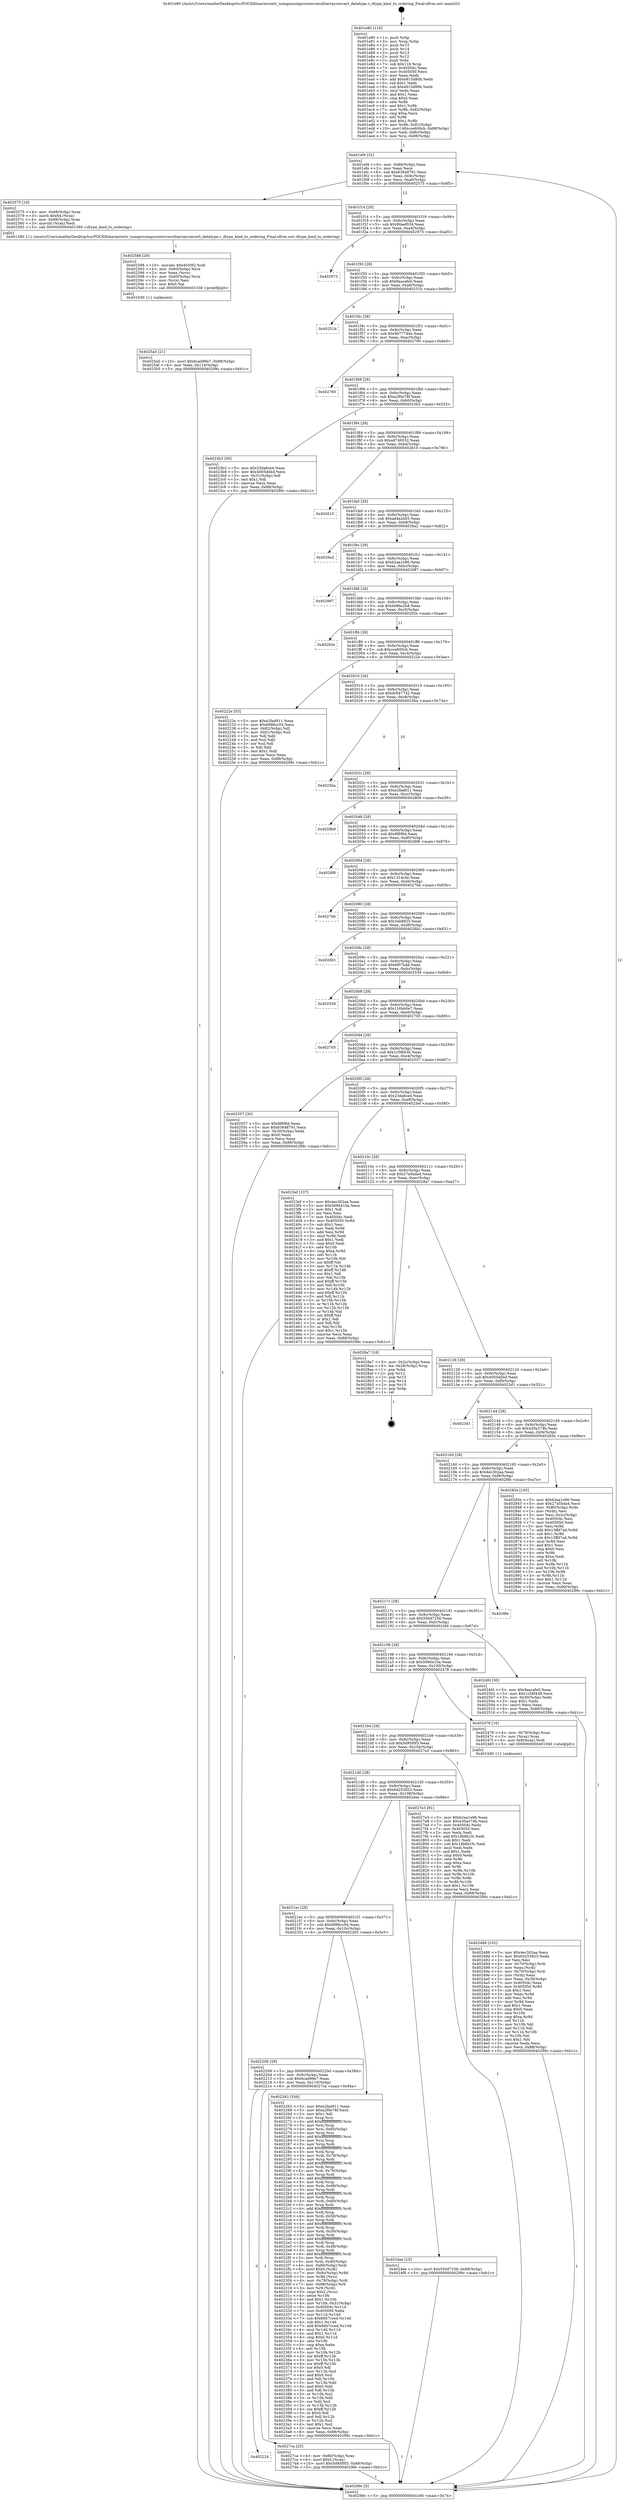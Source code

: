 digraph "0x401e80" {
  label = "0x401e80 (/mnt/c/Users/mathe/Desktop/tcc/POCII/binaries/extr_numpynumpycoresrcmultiarrayconvert_datatype.c_dtype_kind_to_ordering_Final-ollvm.out::main(0))"
  labelloc = "t"
  node[shape=record]

  Entry [label="",width=0.3,height=0.3,shape=circle,fillcolor=black,style=filled]
  "0x401ef4" [label="{
     0x401ef4 [32]\l
     | [instrs]\l
     &nbsp;&nbsp;0x401ef4 \<+6\>: mov -0x88(%rbp),%eax\l
     &nbsp;&nbsp;0x401efa \<+2\>: mov %eax,%ecx\l
     &nbsp;&nbsp;0x401efc \<+6\>: sub $0x83648791,%ecx\l
     &nbsp;&nbsp;0x401f02 \<+6\>: mov %eax,-0x9c(%rbp)\l
     &nbsp;&nbsp;0x401f08 \<+6\>: mov %ecx,-0xa0(%rbp)\l
     &nbsp;&nbsp;0x401f0e \<+6\>: je 0000000000402575 \<main+0x6f5\>\l
  }"]
  "0x402575" [label="{
     0x402575 [19]\l
     | [instrs]\l
     &nbsp;&nbsp;0x402575 \<+4\>: mov -0x68(%rbp),%rax\l
     &nbsp;&nbsp;0x402579 \<+3\>: movb $0x64,(%rax)\l
     &nbsp;&nbsp;0x40257c \<+4\>: mov -0x68(%rbp),%rax\l
     &nbsp;&nbsp;0x402580 \<+3\>: movsbl (%rax),%edi\l
     &nbsp;&nbsp;0x402583 \<+5\>: call 0000000000401580 \<dtype_kind_to_ordering\>\l
     | [calls]\l
     &nbsp;&nbsp;0x401580 \{1\} (/mnt/c/Users/mathe/Desktop/tcc/POCII/binaries/extr_numpynumpycoresrcmultiarrayconvert_datatype.c_dtype_kind_to_ordering_Final-ollvm.out::dtype_kind_to_ordering)\l
  }"]
  "0x401f14" [label="{
     0x401f14 [28]\l
     | [instrs]\l
     &nbsp;&nbsp;0x401f14 \<+5\>: jmp 0000000000401f19 \<main+0x99\>\l
     &nbsp;&nbsp;0x401f19 \<+6\>: mov -0x9c(%rbp),%eax\l
     &nbsp;&nbsp;0x401f1f \<+5\>: sub $0x90aef034,%eax\l
     &nbsp;&nbsp;0x401f24 \<+6\>: mov %eax,-0xa4(%rbp)\l
     &nbsp;&nbsp;0x401f2a \<+6\>: je 0000000000402973 \<main+0xaf3\>\l
  }"]
  Exit [label="",width=0.3,height=0.3,shape=circle,fillcolor=black,style=filled,peripheries=2]
  "0x402973" [label="{
     0x402973\l
  }", style=dashed]
  "0x401f30" [label="{
     0x401f30 [28]\l
     | [instrs]\l
     &nbsp;&nbsp;0x401f30 \<+5\>: jmp 0000000000401f35 \<main+0xb5\>\l
     &nbsp;&nbsp;0x401f35 \<+6\>: mov -0x9c(%rbp),%eax\l
     &nbsp;&nbsp;0x401f3b \<+5\>: sub $0x9aacafe0,%eax\l
     &nbsp;&nbsp;0x401f40 \<+6\>: mov %eax,-0xa8(%rbp)\l
     &nbsp;&nbsp;0x401f46 \<+6\>: je 000000000040251b \<main+0x69b\>\l
  }"]
  "0x402224" [label="{
     0x402224\l
  }", style=dashed]
  "0x40251b" [label="{
     0x40251b\l
  }", style=dashed]
  "0x401f4c" [label="{
     0x401f4c [28]\l
     | [instrs]\l
     &nbsp;&nbsp;0x401f4c \<+5\>: jmp 0000000000401f51 \<main+0xd1\>\l
     &nbsp;&nbsp;0x401f51 \<+6\>: mov -0x9c(%rbp),%eax\l
     &nbsp;&nbsp;0x401f57 \<+5\>: sub $0x9b77744e,%eax\l
     &nbsp;&nbsp;0x401f5c \<+6\>: mov %eax,-0xac(%rbp)\l
     &nbsp;&nbsp;0x401f62 \<+6\>: je 0000000000402760 \<main+0x8e0\>\l
  }"]
  "0x4027ca" [label="{
     0x4027ca [25]\l
     | [instrs]\l
     &nbsp;&nbsp;0x4027ca \<+4\>: mov -0x80(%rbp),%rax\l
     &nbsp;&nbsp;0x4027ce \<+6\>: movl $0x0,(%rax)\l
     &nbsp;&nbsp;0x4027d4 \<+10\>: movl $0x5d95f0f3,-0x88(%rbp)\l
     &nbsp;&nbsp;0x4027de \<+5\>: jmp 000000000040299c \<main+0xb1c\>\l
  }"]
  "0x402760" [label="{
     0x402760\l
  }", style=dashed]
  "0x401f68" [label="{
     0x401f68 [28]\l
     | [instrs]\l
     &nbsp;&nbsp;0x401f68 \<+5\>: jmp 0000000000401f6d \<main+0xed\>\l
     &nbsp;&nbsp;0x401f6d \<+6\>: mov -0x9c(%rbp),%eax\l
     &nbsp;&nbsp;0x401f73 \<+5\>: sub $0xa2f0e78f,%eax\l
     &nbsp;&nbsp;0x401f78 \<+6\>: mov %eax,-0xb0(%rbp)\l
     &nbsp;&nbsp;0x401f7e \<+6\>: je 00000000004023b3 \<main+0x533\>\l
  }"]
  "0x4025a5" [label="{
     0x4025a5 [21]\l
     | [instrs]\l
     &nbsp;&nbsp;0x4025a5 \<+10\>: movl $0x6cad99e7,-0x88(%rbp)\l
     &nbsp;&nbsp;0x4025af \<+6\>: mov %eax,-0x114(%rbp)\l
     &nbsp;&nbsp;0x4025b5 \<+5\>: jmp 000000000040299c \<main+0xb1c\>\l
  }"]
  "0x4023b3" [label="{
     0x4023b3 [30]\l
     | [instrs]\l
     &nbsp;&nbsp;0x4023b3 \<+5\>: mov $0x23da6ce4,%eax\l
     &nbsp;&nbsp;0x4023b8 \<+5\>: mov $0x4005dd4d,%ecx\l
     &nbsp;&nbsp;0x4023bd \<+3\>: mov -0x31(%rbp),%dl\l
     &nbsp;&nbsp;0x4023c0 \<+3\>: test $0x1,%dl\l
     &nbsp;&nbsp;0x4023c3 \<+3\>: cmovne %ecx,%eax\l
     &nbsp;&nbsp;0x4023c6 \<+6\>: mov %eax,-0x88(%rbp)\l
     &nbsp;&nbsp;0x4023cc \<+5\>: jmp 000000000040299c \<main+0xb1c\>\l
  }"]
  "0x401f84" [label="{
     0x401f84 [28]\l
     | [instrs]\l
     &nbsp;&nbsp;0x401f84 \<+5\>: jmp 0000000000401f89 \<main+0x109\>\l
     &nbsp;&nbsp;0x401f89 \<+6\>: mov -0x9c(%rbp),%eax\l
     &nbsp;&nbsp;0x401f8f \<+5\>: sub $0xa8749532,%eax\l
     &nbsp;&nbsp;0x401f94 \<+6\>: mov %eax,-0xb4(%rbp)\l
     &nbsp;&nbsp;0x401f9a \<+6\>: je 0000000000402610 \<main+0x790\>\l
  }"]
  "0x402588" [label="{
     0x402588 [29]\l
     | [instrs]\l
     &nbsp;&nbsp;0x402588 \<+10\>: movabs $0x4030f2,%rdi\l
     &nbsp;&nbsp;0x402592 \<+4\>: mov -0x60(%rbp),%rcx\l
     &nbsp;&nbsp;0x402596 \<+2\>: mov %eax,(%rcx)\l
     &nbsp;&nbsp;0x402598 \<+4\>: mov -0x60(%rbp),%rcx\l
     &nbsp;&nbsp;0x40259c \<+2\>: mov (%rcx),%esi\l
     &nbsp;&nbsp;0x40259e \<+2\>: mov $0x0,%al\l
     &nbsp;&nbsp;0x4025a0 \<+5\>: call 0000000000401030 \<printf@plt\>\l
     | [calls]\l
     &nbsp;&nbsp;0x401030 \{1\} (unknown)\l
  }"]
  "0x402610" [label="{
     0x402610\l
  }", style=dashed]
  "0x401fa0" [label="{
     0x401fa0 [28]\l
     | [instrs]\l
     &nbsp;&nbsp;0x401fa0 \<+5\>: jmp 0000000000401fa5 \<main+0x125\>\l
     &nbsp;&nbsp;0x401fa5 \<+6\>: mov -0x9c(%rbp),%eax\l
     &nbsp;&nbsp;0x401fab \<+5\>: sub $0xad4a2e93,%eax\l
     &nbsp;&nbsp;0x401fb0 \<+6\>: mov %eax,-0xb8(%rbp)\l
     &nbsp;&nbsp;0x401fb6 \<+6\>: je 00000000004026a2 \<main+0x822\>\l
  }"]
  "0x402488" [label="{
     0x402488 [102]\l
     | [instrs]\l
     &nbsp;&nbsp;0x402488 \<+5\>: mov $0x4ec302aa,%ecx\l
     &nbsp;&nbsp;0x40248d \<+5\>: mov $0x64253823,%edx\l
     &nbsp;&nbsp;0x402492 \<+2\>: xor %esi,%esi\l
     &nbsp;&nbsp;0x402494 \<+4\>: mov -0x70(%rbp),%rdi\l
     &nbsp;&nbsp;0x402498 \<+2\>: mov %eax,(%rdi)\l
     &nbsp;&nbsp;0x40249a \<+4\>: mov -0x70(%rbp),%rdi\l
     &nbsp;&nbsp;0x40249e \<+2\>: mov (%rdi),%eax\l
     &nbsp;&nbsp;0x4024a0 \<+3\>: mov %eax,-0x30(%rbp)\l
     &nbsp;&nbsp;0x4024a3 \<+7\>: mov 0x40504c,%eax\l
     &nbsp;&nbsp;0x4024aa \<+8\>: mov 0x405050,%r8d\l
     &nbsp;&nbsp;0x4024b2 \<+3\>: sub $0x1,%esi\l
     &nbsp;&nbsp;0x4024b5 \<+3\>: mov %eax,%r9d\l
     &nbsp;&nbsp;0x4024b8 \<+3\>: add %esi,%r9d\l
     &nbsp;&nbsp;0x4024bb \<+4\>: imul %r9d,%eax\l
     &nbsp;&nbsp;0x4024bf \<+3\>: and $0x1,%eax\l
     &nbsp;&nbsp;0x4024c2 \<+3\>: cmp $0x0,%eax\l
     &nbsp;&nbsp;0x4024c5 \<+4\>: sete %r10b\l
     &nbsp;&nbsp;0x4024c9 \<+4\>: cmp $0xa,%r8d\l
     &nbsp;&nbsp;0x4024cd \<+4\>: setl %r11b\l
     &nbsp;&nbsp;0x4024d1 \<+3\>: mov %r10b,%bl\l
     &nbsp;&nbsp;0x4024d4 \<+3\>: and %r11b,%bl\l
     &nbsp;&nbsp;0x4024d7 \<+3\>: xor %r11b,%r10b\l
     &nbsp;&nbsp;0x4024da \<+3\>: or %r10b,%bl\l
     &nbsp;&nbsp;0x4024dd \<+3\>: test $0x1,%bl\l
     &nbsp;&nbsp;0x4024e0 \<+3\>: cmovne %edx,%ecx\l
     &nbsp;&nbsp;0x4024e3 \<+6\>: mov %ecx,-0x88(%rbp)\l
     &nbsp;&nbsp;0x4024e9 \<+5\>: jmp 000000000040299c \<main+0xb1c\>\l
  }"]
  "0x4026a2" [label="{
     0x4026a2\l
  }", style=dashed]
  "0x401fbc" [label="{
     0x401fbc [28]\l
     | [instrs]\l
     &nbsp;&nbsp;0x401fbc \<+5\>: jmp 0000000000401fc1 \<main+0x141\>\l
     &nbsp;&nbsp;0x401fc1 \<+6\>: mov -0x9c(%rbp),%eax\l
     &nbsp;&nbsp;0x401fc7 \<+5\>: sub $0xb2aa1e96,%eax\l
     &nbsp;&nbsp;0x401fcc \<+6\>: mov %eax,-0xbc(%rbp)\l
     &nbsp;&nbsp;0x401fd2 \<+6\>: je 0000000000402987 \<main+0xb07\>\l
  }"]
  "0x402208" [label="{
     0x402208 [28]\l
     | [instrs]\l
     &nbsp;&nbsp;0x402208 \<+5\>: jmp 000000000040220d \<main+0x38d\>\l
     &nbsp;&nbsp;0x40220d \<+6\>: mov -0x9c(%rbp),%eax\l
     &nbsp;&nbsp;0x402213 \<+5\>: sub $0x6cad99e7,%eax\l
     &nbsp;&nbsp;0x402218 \<+6\>: mov %eax,-0x110(%rbp)\l
     &nbsp;&nbsp;0x40221e \<+6\>: je 00000000004027ca \<main+0x94a\>\l
  }"]
  "0x402987" [label="{
     0x402987\l
  }", style=dashed]
  "0x401fd8" [label="{
     0x401fd8 [28]\l
     | [instrs]\l
     &nbsp;&nbsp;0x401fd8 \<+5\>: jmp 0000000000401fdd \<main+0x15d\>\l
     &nbsp;&nbsp;0x401fdd \<+6\>: mov -0x9c(%rbp),%eax\l
     &nbsp;&nbsp;0x401fe3 \<+5\>: sub $0xbb8ba2b8,%eax\l
     &nbsp;&nbsp;0x401fe8 \<+6\>: mov %eax,-0xc0(%rbp)\l
     &nbsp;&nbsp;0x401fee \<+6\>: je 000000000040292e \<main+0xaae\>\l
  }"]
  "0x402263" [label="{
     0x402263 [336]\l
     | [instrs]\l
     &nbsp;&nbsp;0x402263 \<+5\>: mov $0xe2fad911,%eax\l
     &nbsp;&nbsp;0x402268 \<+5\>: mov $0xa2f0e78f,%ecx\l
     &nbsp;&nbsp;0x40226d \<+2\>: mov $0x1,%dl\l
     &nbsp;&nbsp;0x40226f \<+3\>: mov %rsp,%rsi\l
     &nbsp;&nbsp;0x402272 \<+4\>: add $0xfffffffffffffff0,%rsi\l
     &nbsp;&nbsp;0x402276 \<+3\>: mov %rsi,%rsp\l
     &nbsp;&nbsp;0x402279 \<+4\>: mov %rsi,-0x80(%rbp)\l
     &nbsp;&nbsp;0x40227d \<+3\>: mov %rsp,%rsi\l
     &nbsp;&nbsp;0x402280 \<+4\>: add $0xfffffffffffffff0,%rsi\l
     &nbsp;&nbsp;0x402284 \<+3\>: mov %rsi,%rsp\l
     &nbsp;&nbsp;0x402287 \<+3\>: mov %rsp,%rdi\l
     &nbsp;&nbsp;0x40228a \<+4\>: add $0xfffffffffffffff0,%rdi\l
     &nbsp;&nbsp;0x40228e \<+3\>: mov %rdi,%rsp\l
     &nbsp;&nbsp;0x402291 \<+4\>: mov %rdi,-0x78(%rbp)\l
     &nbsp;&nbsp;0x402295 \<+3\>: mov %rsp,%rdi\l
     &nbsp;&nbsp;0x402298 \<+4\>: add $0xfffffffffffffff0,%rdi\l
     &nbsp;&nbsp;0x40229c \<+3\>: mov %rdi,%rsp\l
     &nbsp;&nbsp;0x40229f \<+4\>: mov %rdi,-0x70(%rbp)\l
     &nbsp;&nbsp;0x4022a3 \<+3\>: mov %rsp,%rdi\l
     &nbsp;&nbsp;0x4022a6 \<+4\>: add $0xfffffffffffffff0,%rdi\l
     &nbsp;&nbsp;0x4022aa \<+3\>: mov %rdi,%rsp\l
     &nbsp;&nbsp;0x4022ad \<+4\>: mov %rdi,-0x68(%rbp)\l
     &nbsp;&nbsp;0x4022b1 \<+3\>: mov %rsp,%rdi\l
     &nbsp;&nbsp;0x4022b4 \<+4\>: add $0xfffffffffffffff0,%rdi\l
     &nbsp;&nbsp;0x4022b8 \<+3\>: mov %rdi,%rsp\l
     &nbsp;&nbsp;0x4022bb \<+4\>: mov %rdi,-0x60(%rbp)\l
     &nbsp;&nbsp;0x4022bf \<+3\>: mov %rsp,%rdi\l
     &nbsp;&nbsp;0x4022c2 \<+4\>: add $0xfffffffffffffff0,%rdi\l
     &nbsp;&nbsp;0x4022c6 \<+3\>: mov %rdi,%rsp\l
     &nbsp;&nbsp;0x4022c9 \<+4\>: mov %rdi,-0x58(%rbp)\l
     &nbsp;&nbsp;0x4022cd \<+3\>: mov %rsp,%rdi\l
     &nbsp;&nbsp;0x4022d0 \<+4\>: add $0xfffffffffffffff0,%rdi\l
     &nbsp;&nbsp;0x4022d4 \<+3\>: mov %rdi,%rsp\l
     &nbsp;&nbsp;0x4022d7 \<+4\>: mov %rdi,-0x50(%rbp)\l
     &nbsp;&nbsp;0x4022db \<+3\>: mov %rsp,%rdi\l
     &nbsp;&nbsp;0x4022de \<+4\>: add $0xfffffffffffffff0,%rdi\l
     &nbsp;&nbsp;0x4022e2 \<+3\>: mov %rdi,%rsp\l
     &nbsp;&nbsp;0x4022e5 \<+4\>: mov %rdi,-0x48(%rbp)\l
     &nbsp;&nbsp;0x4022e9 \<+3\>: mov %rsp,%rdi\l
     &nbsp;&nbsp;0x4022ec \<+4\>: add $0xfffffffffffffff0,%rdi\l
     &nbsp;&nbsp;0x4022f0 \<+3\>: mov %rdi,%rsp\l
     &nbsp;&nbsp;0x4022f3 \<+4\>: mov %rdi,-0x40(%rbp)\l
     &nbsp;&nbsp;0x4022f7 \<+4\>: mov -0x80(%rbp),%rdi\l
     &nbsp;&nbsp;0x4022fb \<+6\>: movl $0x0,(%rdi)\l
     &nbsp;&nbsp;0x402301 \<+7\>: mov -0x8c(%rbp),%r8d\l
     &nbsp;&nbsp;0x402308 \<+3\>: mov %r8d,(%rsi)\l
     &nbsp;&nbsp;0x40230b \<+4\>: mov -0x78(%rbp),%rdi\l
     &nbsp;&nbsp;0x40230f \<+7\>: mov -0x98(%rbp),%r9\l
     &nbsp;&nbsp;0x402316 \<+3\>: mov %r9,(%rdi)\l
     &nbsp;&nbsp;0x402319 \<+3\>: cmpl $0x2,(%rsi)\l
     &nbsp;&nbsp;0x40231c \<+4\>: setne %r10b\l
     &nbsp;&nbsp;0x402320 \<+4\>: and $0x1,%r10b\l
     &nbsp;&nbsp;0x402324 \<+4\>: mov %r10b,-0x31(%rbp)\l
     &nbsp;&nbsp;0x402328 \<+8\>: mov 0x40504c,%r11d\l
     &nbsp;&nbsp;0x402330 \<+7\>: mov 0x405050,%ebx\l
     &nbsp;&nbsp;0x402337 \<+3\>: mov %r11d,%r14d\l
     &nbsp;&nbsp;0x40233a \<+7\>: sub $0x66b7cced,%r14d\l
     &nbsp;&nbsp;0x402341 \<+4\>: sub $0x1,%r14d\l
     &nbsp;&nbsp;0x402345 \<+7\>: add $0x66b7cced,%r14d\l
     &nbsp;&nbsp;0x40234c \<+4\>: imul %r14d,%r11d\l
     &nbsp;&nbsp;0x402350 \<+4\>: and $0x1,%r11d\l
     &nbsp;&nbsp;0x402354 \<+4\>: cmp $0x0,%r11d\l
     &nbsp;&nbsp;0x402358 \<+4\>: sete %r10b\l
     &nbsp;&nbsp;0x40235c \<+3\>: cmp $0xa,%ebx\l
     &nbsp;&nbsp;0x40235f \<+4\>: setl %r15b\l
     &nbsp;&nbsp;0x402363 \<+3\>: mov %r10b,%r12b\l
     &nbsp;&nbsp;0x402366 \<+4\>: xor $0xff,%r12b\l
     &nbsp;&nbsp;0x40236a \<+3\>: mov %r15b,%r13b\l
     &nbsp;&nbsp;0x40236d \<+4\>: xor $0xff,%r13b\l
     &nbsp;&nbsp;0x402371 \<+3\>: xor $0x0,%dl\l
     &nbsp;&nbsp;0x402374 \<+3\>: mov %r12b,%sil\l
     &nbsp;&nbsp;0x402377 \<+4\>: and $0x0,%sil\l
     &nbsp;&nbsp;0x40237b \<+3\>: and %dl,%r10b\l
     &nbsp;&nbsp;0x40237e \<+3\>: mov %r13b,%dil\l
     &nbsp;&nbsp;0x402381 \<+4\>: and $0x0,%dil\l
     &nbsp;&nbsp;0x402385 \<+3\>: and %dl,%r15b\l
     &nbsp;&nbsp;0x402388 \<+3\>: or %r10b,%sil\l
     &nbsp;&nbsp;0x40238b \<+3\>: or %r15b,%dil\l
     &nbsp;&nbsp;0x40238e \<+3\>: xor %dil,%sil\l
     &nbsp;&nbsp;0x402391 \<+3\>: or %r13b,%r12b\l
     &nbsp;&nbsp;0x402394 \<+4\>: xor $0xff,%r12b\l
     &nbsp;&nbsp;0x402398 \<+3\>: or $0x0,%dl\l
     &nbsp;&nbsp;0x40239b \<+3\>: and %dl,%r12b\l
     &nbsp;&nbsp;0x40239e \<+3\>: or %r12b,%sil\l
     &nbsp;&nbsp;0x4023a1 \<+4\>: test $0x1,%sil\l
     &nbsp;&nbsp;0x4023a5 \<+3\>: cmovne %ecx,%eax\l
     &nbsp;&nbsp;0x4023a8 \<+6\>: mov %eax,-0x88(%rbp)\l
     &nbsp;&nbsp;0x4023ae \<+5\>: jmp 000000000040299c \<main+0xb1c\>\l
  }"]
  "0x40292e" [label="{
     0x40292e\l
  }", style=dashed]
  "0x401ff4" [label="{
     0x401ff4 [28]\l
     | [instrs]\l
     &nbsp;&nbsp;0x401ff4 \<+5\>: jmp 0000000000401ff9 \<main+0x179\>\l
     &nbsp;&nbsp;0x401ff9 \<+6\>: mov -0x9c(%rbp),%eax\l
     &nbsp;&nbsp;0x401fff \<+5\>: sub $0xcce600cb,%eax\l
     &nbsp;&nbsp;0x402004 \<+6\>: mov %eax,-0xc4(%rbp)\l
     &nbsp;&nbsp;0x40200a \<+6\>: je 000000000040222e \<main+0x3ae\>\l
  }"]
  "0x4021ec" [label="{
     0x4021ec [28]\l
     | [instrs]\l
     &nbsp;&nbsp;0x4021ec \<+5\>: jmp 00000000004021f1 \<main+0x371\>\l
     &nbsp;&nbsp;0x4021f1 \<+6\>: mov -0x9c(%rbp),%eax\l
     &nbsp;&nbsp;0x4021f7 \<+5\>: sub $0x6986cc04,%eax\l
     &nbsp;&nbsp;0x4021fc \<+6\>: mov %eax,-0x10c(%rbp)\l
     &nbsp;&nbsp;0x402202 \<+6\>: je 0000000000402263 \<main+0x3e3\>\l
  }"]
  "0x40222e" [label="{
     0x40222e [53]\l
     | [instrs]\l
     &nbsp;&nbsp;0x40222e \<+5\>: mov $0xe2fad911,%eax\l
     &nbsp;&nbsp;0x402233 \<+5\>: mov $0x6986cc04,%ecx\l
     &nbsp;&nbsp;0x402238 \<+6\>: mov -0x82(%rbp),%dl\l
     &nbsp;&nbsp;0x40223e \<+7\>: mov -0x81(%rbp),%sil\l
     &nbsp;&nbsp;0x402245 \<+3\>: mov %dl,%dil\l
     &nbsp;&nbsp;0x402248 \<+3\>: and %sil,%dil\l
     &nbsp;&nbsp;0x40224b \<+3\>: xor %sil,%dl\l
     &nbsp;&nbsp;0x40224e \<+3\>: or %dl,%dil\l
     &nbsp;&nbsp;0x402251 \<+4\>: test $0x1,%dil\l
     &nbsp;&nbsp;0x402255 \<+3\>: cmovne %ecx,%eax\l
     &nbsp;&nbsp;0x402258 \<+6\>: mov %eax,-0x88(%rbp)\l
     &nbsp;&nbsp;0x40225e \<+5\>: jmp 000000000040299c \<main+0xb1c\>\l
  }"]
  "0x402010" [label="{
     0x402010 [28]\l
     | [instrs]\l
     &nbsp;&nbsp;0x402010 \<+5\>: jmp 0000000000402015 \<main+0x195\>\l
     &nbsp;&nbsp;0x402015 \<+6\>: mov -0x9c(%rbp),%eax\l
     &nbsp;&nbsp;0x40201b \<+5\>: sub $0xdc847742,%eax\l
     &nbsp;&nbsp;0x402020 \<+6\>: mov %eax,-0xc8(%rbp)\l
     &nbsp;&nbsp;0x402026 \<+6\>: je 00000000004025ba \<main+0x73a\>\l
  }"]
  "0x40299c" [label="{
     0x40299c [5]\l
     | [instrs]\l
     &nbsp;&nbsp;0x40299c \<+5\>: jmp 0000000000401ef4 \<main+0x74\>\l
  }"]
  "0x401e80" [label="{
     0x401e80 [116]\l
     | [instrs]\l
     &nbsp;&nbsp;0x401e80 \<+1\>: push %rbp\l
     &nbsp;&nbsp;0x401e81 \<+3\>: mov %rsp,%rbp\l
     &nbsp;&nbsp;0x401e84 \<+2\>: push %r15\l
     &nbsp;&nbsp;0x401e86 \<+2\>: push %r14\l
     &nbsp;&nbsp;0x401e88 \<+2\>: push %r13\l
     &nbsp;&nbsp;0x401e8a \<+2\>: push %r12\l
     &nbsp;&nbsp;0x401e8c \<+1\>: push %rbx\l
     &nbsp;&nbsp;0x401e8d \<+7\>: sub $0x118,%rsp\l
     &nbsp;&nbsp;0x401e94 \<+7\>: mov 0x40504c,%eax\l
     &nbsp;&nbsp;0x401e9b \<+7\>: mov 0x405050,%ecx\l
     &nbsp;&nbsp;0x401ea2 \<+2\>: mov %eax,%edx\l
     &nbsp;&nbsp;0x401ea4 \<+6\>: add $0xe915d80b,%edx\l
     &nbsp;&nbsp;0x401eaa \<+3\>: sub $0x1,%edx\l
     &nbsp;&nbsp;0x401ead \<+6\>: sub $0xe915d80b,%edx\l
     &nbsp;&nbsp;0x401eb3 \<+3\>: imul %edx,%eax\l
     &nbsp;&nbsp;0x401eb6 \<+3\>: and $0x1,%eax\l
     &nbsp;&nbsp;0x401eb9 \<+3\>: cmp $0x0,%eax\l
     &nbsp;&nbsp;0x401ebc \<+4\>: sete %r8b\l
     &nbsp;&nbsp;0x401ec0 \<+4\>: and $0x1,%r8b\l
     &nbsp;&nbsp;0x401ec4 \<+7\>: mov %r8b,-0x82(%rbp)\l
     &nbsp;&nbsp;0x401ecb \<+3\>: cmp $0xa,%ecx\l
     &nbsp;&nbsp;0x401ece \<+4\>: setl %r8b\l
     &nbsp;&nbsp;0x401ed2 \<+4\>: and $0x1,%r8b\l
     &nbsp;&nbsp;0x401ed6 \<+7\>: mov %r8b,-0x81(%rbp)\l
     &nbsp;&nbsp;0x401edd \<+10\>: movl $0xcce600cb,-0x88(%rbp)\l
     &nbsp;&nbsp;0x401ee7 \<+6\>: mov %edi,-0x8c(%rbp)\l
     &nbsp;&nbsp;0x401eed \<+7\>: mov %rsi,-0x98(%rbp)\l
  }"]
  "0x4024ee" [label="{
     0x4024ee [15]\l
     | [instrs]\l
     &nbsp;&nbsp;0x4024ee \<+10\>: movl $0x550d7256,-0x88(%rbp)\l
     &nbsp;&nbsp;0x4024f8 \<+5\>: jmp 000000000040299c \<main+0xb1c\>\l
  }"]
  "0x4025ba" [label="{
     0x4025ba\l
  }", style=dashed]
  "0x40202c" [label="{
     0x40202c [28]\l
     | [instrs]\l
     &nbsp;&nbsp;0x40202c \<+5\>: jmp 0000000000402031 \<main+0x1b1\>\l
     &nbsp;&nbsp;0x402031 \<+6\>: mov -0x9c(%rbp),%eax\l
     &nbsp;&nbsp;0x402037 \<+5\>: sub $0xe2fad911,%eax\l
     &nbsp;&nbsp;0x40203c \<+6\>: mov %eax,-0xcc(%rbp)\l
     &nbsp;&nbsp;0x402042 \<+6\>: je 00000000004028b9 \<main+0xa39\>\l
  }"]
  "0x4021d0" [label="{
     0x4021d0 [28]\l
     | [instrs]\l
     &nbsp;&nbsp;0x4021d0 \<+5\>: jmp 00000000004021d5 \<main+0x355\>\l
     &nbsp;&nbsp;0x4021d5 \<+6\>: mov -0x9c(%rbp),%eax\l
     &nbsp;&nbsp;0x4021db \<+5\>: sub $0x64253823,%eax\l
     &nbsp;&nbsp;0x4021e0 \<+6\>: mov %eax,-0x108(%rbp)\l
     &nbsp;&nbsp;0x4021e6 \<+6\>: je 00000000004024ee \<main+0x66e\>\l
  }"]
  "0x4028b9" [label="{
     0x4028b9\l
  }", style=dashed]
  "0x402048" [label="{
     0x402048 [28]\l
     | [instrs]\l
     &nbsp;&nbsp;0x402048 \<+5\>: jmp 000000000040204d \<main+0x1cd\>\l
     &nbsp;&nbsp;0x40204d \<+6\>: mov -0x9c(%rbp),%eax\l
     &nbsp;&nbsp;0x402053 \<+5\>: sub $0x9f6f6d,%eax\l
     &nbsp;&nbsp;0x402058 \<+6\>: mov %eax,-0xd0(%rbp)\l
     &nbsp;&nbsp;0x40205e \<+6\>: je 00000000004026f6 \<main+0x876\>\l
  }"]
  "0x4027e3" [label="{
     0x4027e3 [91]\l
     | [instrs]\l
     &nbsp;&nbsp;0x4027e3 \<+5\>: mov $0xb2aa1e96,%eax\l
     &nbsp;&nbsp;0x4027e8 \<+5\>: mov $0x430a374b,%ecx\l
     &nbsp;&nbsp;0x4027ed \<+7\>: mov 0x40504c,%edx\l
     &nbsp;&nbsp;0x4027f4 \<+7\>: mov 0x405050,%esi\l
     &nbsp;&nbsp;0x4027fb \<+2\>: mov %edx,%edi\l
     &nbsp;&nbsp;0x4027fd \<+6\>: add $0x18b6b1fc,%edi\l
     &nbsp;&nbsp;0x402803 \<+3\>: sub $0x1,%edi\l
     &nbsp;&nbsp;0x402806 \<+6\>: sub $0x18b6b1fc,%edi\l
     &nbsp;&nbsp;0x40280c \<+3\>: imul %edi,%edx\l
     &nbsp;&nbsp;0x40280f \<+3\>: and $0x1,%edx\l
     &nbsp;&nbsp;0x402812 \<+3\>: cmp $0x0,%edx\l
     &nbsp;&nbsp;0x402815 \<+4\>: sete %r8b\l
     &nbsp;&nbsp;0x402819 \<+3\>: cmp $0xa,%esi\l
     &nbsp;&nbsp;0x40281c \<+4\>: setl %r9b\l
     &nbsp;&nbsp;0x402820 \<+3\>: mov %r8b,%r10b\l
     &nbsp;&nbsp;0x402823 \<+3\>: and %r9b,%r10b\l
     &nbsp;&nbsp;0x402826 \<+3\>: xor %r9b,%r8b\l
     &nbsp;&nbsp;0x402829 \<+3\>: or %r8b,%r10b\l
     &nbsp;&nbsp;0x40282c \<+4\>: test $0x1,%r10b\l
     &nbsp;&nbsp;0x402830 \<+3\>: cmovne %ecx,%eax\l
     &nbsp;&nbsp;0x402833 \<+6\>: mov %eax,-0x88(%rbp)\l
     &nbsp;&nbsp;0x402839 \<+5\>: jmp 000000000040299c \<main+0xb1c\>\l
  }"]
  "0x4026f6" [label="{
     0x4026f6\l
  }", style=dashed]
  "0x402064" [label="{
     0x402064 [28]\l
     | [instrs]\l
     &nbsp;&nbsp;0x402064 \<+5\>: jmp 0000000000402069 \<main+0x1e9\>\l
     &nbsp;&nbsp;0x402069 \<+6\>: mov -0x9c(%rbp),%eax\l
     &nbsp;&nbsp;0x40206f \<+5\>: sub $0x1314c4e,%eax\l
     &nbsp;&nbsp;0x402074 \<+6\>: mov %eax,-0xd4(%rbp)\l
     &nbsp;&nbsp;0x40207a \<+6\>: je 00000000004027bb \<main+0x93b\>\l
  }"]
  "0x4021b4" [label="{
     0x4021b4 [28]\l
     | [instrs]\l
     &nbsp;&nbsp;0x4021b4 \<+5\>: jmp 00000000004021b9 \<main+0x339\>\l
     &nbsp;&nbsp;0x4021b9 \<+6\>: mov -0x9c(%rbp),%eax\l
     &nbsp;&nbsp;0x4021bf \<+5\>: sub $0x5d95f0f3,%eax\l
     &nbsp;&nbsp;0x4021c4 \<+6\>: mov %eax,-0x104(%rbp)\l
     &nbsp;&nbsp;0x4021ca \<+6\>: je 00000000004027e3 \<main+0x963\>\l
  }"]
  "0x4027bb" [label="{
     0x4027bb\l
  }", style=dashed]
  "0x402080" [label="{
     0x402080 [28]\l
     | [instrs]\l
     &nbsp;&nbsp;0x402080 \<+5\>: jmp 0000000000402085 \<main+0x205\>\l
     &nbsp;&nbsp;0x402085 \<+6\>: mov -0x9c(%rbp),%eax\l
     &nbsp;&nbsp;0x40208b \<+5\>: sub $0x3ab8825,%eax\l
     &nbsp;&nbsp;0x402090 \<+6\>: mov %eax,-0xd8(%rbp)\l
     &nbsp;&nbsp;0x402096 \<+6\>: je 00000000004026b1 \<main+0x831\>\l
  }"]
  "0x402478" [label="{
     0x402478 [16]\l
     | [instrs]\l
     &nbsp;&nbsp;0x402478 \<+4\>: mov -0x78(%rbp),%rax\l
     &nbsp;&nbsp;0x40247c \<+3\>: mov (%rax),%rax\l
     &nbsp;&nbsp;0x40247f \<+4\>: mov 0x8(%rax),%rdi\l
     &nbsp;&nbsp;0x402483 \<+5\>: call 0000000000401040 \<atoi@plt\>\l
     | [calls]\l
     &nbsp;&nbsp;0x401040 \{1\} (unknown)\l
  }"]
  "0x4026b1" [label="{
     0x4026b1\l
  }", style=dashed]
  "0x40209c" [label="{
     0x40209c [28]\l
     | [instrs]\l
     &nbsp;&nbsp;0x40209c \<+5\>: jmp 00000000004020a1 \<main+0x221\>\l
     &nbsp;&nbsp;0x4020a1 \<+6\>: mov -0x9c(%rbp),%eax\l
     &nbsp;&nbsp;0x4020a7 \<+5\>: sub $0x6f07b4d,%eax\l
     &nbsp;&nbsp;0x4020ac \<+6\>: mov %eax,-0xdc(%rbp)\l
     &nbsp;&nbsp;0x4020b2 \<+6\>: je 0000000000402539 \<main+0x6b9\>\l
  }"]
  "0x402198" [label="{
     0x402198 [28]\l
     | [instrs]\l
     &nbsp;&nbsp;0x402198 \<+5\>: jmp 000000000040219d \<main+0x31d\>\l
     &nbsp;&nbsp;0x40219d \<+6\>: mov -0x9c(%rbp),%eax\l
     &nbsp;&nbsp;0x4021a3 \<+5\>: sub $0x569d410a,%eax\l
     &nbsp;&nbsp;0x4021a8 \<+6\>: mov %eax,-0x100(%rbp)\l
     &nbsp;&nbsp;0x4021ae \<+6\>: je 0000000000402478 \<main+0x5f8\>\l
  }"]
  "0x402539" [label="{
     0x402539\l
  }", style=dashed]
  "0x4020b8" [label="{
     0x4020b8 [28]\l
     | [instrs]\l
     &nbsp;&nbsp;0x4020b8 \<+5\>: jmp 00000000004020bd \<main+0x23d\>\l
     &nbsp;&nbsp;0x4020bd \<+6\>: mov -0x9c(%rbp),%eax\l
     &nbsp;&nbsp;0x4020c3 \<+5\>: sub $0x116bb0e7,%eax\l
     &nbsp;&nbsp;0x4020c8 \<+6\>: mov %eax,-0xe0(%rbp)\l
     &nbsp;&nbsp;0x4020ce \<+6\>: je 0000000000402705 \<main+0x885\>\l
  }"]
  "0x4024fd" [label="{
     0x4024fd [30]\l
     | [instrs]\l
     &nbsp;&nbsp;0x4024fd \<+5\>: mov $0x9aacafe0,%eax\l
     &nbsp;&nbsp;0x402502 \<+5\>: mov $0x1c58f438,%ecx\l
     &nbsp;&nbsp;0x402507 \<+3\>: mov -0x30(%rbp),%edx\l
     &nbsp;&nbsp;0x40250a \<+3\>: cmp $0x1,%edx\l
     &nbsp;&nbsp;0x40250d \<+3\>: cmovl %ecx,%eax\l
     &nbsp;&nbsp;0x402510 \<+6\>: mov %eax,-0x88(%rbp)\l
     &nbsp;&nbsp;0x402516 \<+5\>: jmp 000000000040299c \<main+0xb1c\>\l
  }"]
  "0x402705" [label="{
     0x402705\l
  }", style=dashed]
  "0x4020d4" [label="{
     0x4020d4 [28]\l
     | [instrs]\l
     &nbsp;&nbsp;0x4020d4 \<+5\>: jmp 00000000004020d9 \<main+0x259\>\l
     &nbsp;&nbsp;0x4020d9 \<+6\>: mov -0x9c(%rbp),%eax\l
     &nbsp;&nbsp;0x4020df \<+5\>: sub $0x1c58f438,%eax\l
     &nbsp;&nbsp;0x4020e4 \<+6\>: mov %eax,-0xe4(%rbp)\l
     &nbsp;&nbsp;0x4020ea \<+6\>: je 0000000000402557 \<main+0x6d7\>\l
  }"]
  "0x40217c" [label="{
     0x40217c [28]\l
     | [instrs]\l
     &nbsp;&nbsp;0x40217c \<+5\>: jmp 0000000000402181 \<main+0x301\>\l
     &nbsp;&nbsp;0x402181 \<+6\>: mov -0x9c(%rbp),%eax\l
     &nbsp;&nbsp;0x402187 \<+5\>: sub $0x550d7256,%eax\l
     &nbsp;&nbsp;0x40218c \<+6\>: mov %eax,-0xfc(%rbp)\l
     &nbsp;&nbsp;0x402192 \<+6\>: je 00000000004024fd \<main+0x67d\>\l
  }"]
  "0x402557" [label="{
     0x402557 [30]\l
     | [instrs]\l
     &nbsp;&nbsp;0x402557 \<+5\>: mov $0x9f6f6d,%eax\l
     &nbsp;&nbsp;0x40255c \<+5\>: mov $0x83648791,%ecx\l
     &nbsp;&nbsp;0x402561 \<+3\>: mov -0x30(%rbp),%edx\l
     &nbsp;&nbsp;0x402564 \<+3\>: cmp $0x0,%edx\l
     &nbsp;&nbsp;0x402567 \<+3\>: cmove %ecx,%eax\l
     &nbsp;&nbsp;0x40256a \<+6\>: mov %eax,-0x88(%rbp)\l
     &nbsp;&nbsp;0x402570 \<+5\>: jmp 000000000040299c \<main+0xb1c\>\l
  }"]
  "0x4020f0" [label="{
     0x4020f0 [28]\l
     | [instrs]\l
     &nbsp;&nbsp;0x4020f0 \<+5\>: jmp 00000000004020f5 \<main+0x275\>\l
     &nbsp;&nbsp;0x4020f5 \<+6\>: mov -0x9c(%rbp),%eax\l
     &nbsp;&nbsp;0x4020fb \<+5\>: sub $0x23da6ce4,%eax\l
     &nbsp;&nbsp;0x402100 \<+6\>: mov %eax,-0xe8(%rbp)\l
     &nbsp;&nbsp;0x402106 \<+6\>: je 00000000004023ef \<main+0x56f\>\l
  }"]
  "0x4028fe" [label="{
     0x4028fe\l
  }", style=dashed]
  "0x4023ef" [label="{
     0x4023ef [137]\l
     | [instrs]\l
     &nbsp;&nbsp;0x4023ef \<+5\>: mov $0x4ec302aa,%eax\l
     &nbsp;&nbsp;0x4023f4 \<+5\>: mov $0x569d410a,%ecx\l
     &nbsp;&nbsp;0x4023f9 \<+2\>: mov $0x1,%dl\l
     &nbsp;&nbsp;0x4023fb \<+2\>: xor %esi,%esi\l
     &nbsp;&nbsp;0x4023fd \<+7\>: mov 0x40504c,%edi\l
     &nbsp;&nbsp;0x402404 \<+8\>: mov 0x405050,%r8d\l
     &nbsp;&nbsp;0x40240c \<+3\>: sub $0x1,%esi\l
     &nbsp;&nbsp;0x40240f \<+3\>: mov %edi,%r9d\l
     &nbsp;&nbsp;0x402412 \<+3\>: add %esi,%r9d\l
     &nbsp;&nbsp;0x402415 \<+4\>: imul %r9d,%edi\l
     &nbsp;&nbsp;0x402419 \<+3\>: and $0x1,%edi\l
     &nbsp;&nbsp;0x40241c \<+3\>: cmp $0x0,%edi\l
     &nbsp;&nbsp;0x40241f \<+4\>: sete %r10b\l
     &nbsp;&nbsp;0x402423 \<+4\>: cmp $0xa,%r8d\l
     &nbsp;&nbsp;0x402427 \<+4\>: setl %r11b\l
     &nbsp;&nbsp;0x40242b \<+3\>: mov %r10b,%bl\l
     &nbsp;&nbsp;0x40242e \<+3\>: xor $0xff,%bl\l
     &nbsp;&nbsp;0x402431 \<+3\>: mov %r11b,%r14b\l
     &nbsp;&nbsp;0x402434 \<+4\>: xor $0xff,%r14b\l
     &nbsp;&nbsp;0x402438 \<+3\>: xor $0x1,%dl\l
     &nbsp;&nbsp;0x40243b \<+3\>: mov %bl,%r15b\l
     &nbsp;&nbsp;0x40243e \<+4\>: and $0xff,%r15b\l
     &nbsp;&nbsp;0x402442 \<+3\>: and %dl,%r10b\l
     &nbsp;&nbsp;0x402445 \<+3\>: mov %r14b,%r12b\l
     &nbsp;&nbsp;0x402448 \<+4\>: and $0xff,%r12b\l
     &nbsp;&nbsp;0x40244c \<+3\>: and %dl,%r11b\l
     &nbsp;&nbsp;0x40244f \<+3\>: or %r10b,%r15b\l
     &nbsp;&nbsp;0x402452 \<+3\>: or %r11b,%r12b\l
     &nbsp;&nbsp;0x402455 \<+3\>: xor %r12b,%r15b\l
     &nbsp;&nbsp;0x402458 \<+3\>: or %r14b,%bl\l
     &nbsp;&nbsp;0x40245b \<+3\>: xor $0xff,%bl\l
     &nbsp;&nbsp;0x40245e \<+3\>: or $0x1,%dl\l
     &nbsp;&nbsp;0x402461 \<+2\>: and %dl,%bl\l
     &nbsp;&nbsp;0x402463 \<+3\>: or %bl,%r15b\l
     &nbsp;&nbsp;0x402466 \<+4\>: test $0x1,%r15b\l
     &nbsp;&nbsp;0x40246a \<+3\>: cmovne %ecx,%eax\l
     &nbsp;&nbsp;0x40246d \<+6\>: mov %eax,-0x88(%rbp)\l
     &nbsp;&nbsp;0x402473 \<+5\>: jmp 000000000040299c \<main+0xb1c\>\l
  }"]
  "0x40210c" [label="{
     0x40210c [28]\l
     | [instrs]\l
     &nbsp;&nbsp;0x40210c \<+5\>: jmp 0000000000402111 \<main+0x291\>\l
     &nbsp;&nbsp;0x402111 \<+6\>: mov -0x9c(%rbp),%eax\l
     &nbsp;&nbsp;0x402117 \<+5\>: sub $0x27a5bda4,%eax\l
     &nbsp;&nbsp;0x40211c \<+6\>: mov %eax,-0xec(%rbp)\l
     &nbsp;&nbsp;0x402122 \<+6\>: je 00000000004028a7 \<main+0xa27\>\l
  }"]
  "0x402160" [label="{
     0x402160 [28]\l
     | [instrs]\l
     &nbsp;&nbsp;0x402160 \<+5\>: jmp 0000000000402165 \<main+0x2e5\>\l
     &nbsp;&nbsp;0x402165 \<+6\>: mov -0x9c(%rbp),%eax\l
     &nbsp;&nbsp;0x40216b \<+5\>: sub $0x4ec302aa,%eax\l
     &nbsp;&nbsp;0x402170 \<+6\>: mov %eax,-0xf8(%rbp)\l
     &nbsp;&nbsp;0x402176 \<+6\>: je 00000000004028fe \<main+0xa7e\>\l
  }"]
  "0x4028a7" [label="{
     0x4028a7 [18]\l
     | [instrs]\l
     &nbsp;&nbsp;0x4028a7 \<+3\>: mov -0x2c(%rbp),%eax\l
     &nbsp;&nbsp;0x4028aa \<+4\>: lea -0x28(%rbp),%rsp\l
     &nbsp;&nbsp;0x4028ae \<+1\>: pop %rbx\l
     &nbsp;&nbsp;0x4028af \<+2\>: pop %r12\l
     &nbsp;&nbsp;0x4028b1 \<+2\>: pop %r13\l
     &nbsp;&nbsp;0x4028b3 \<+2\>: pop %r14\l
     &nbsp;&nbsp;0x4028b5 \<+2\>: pop %r15\l
     &nbsp;&nbsp;0x4028b7 \<+1\>: pop %rbp\l
     &nbsp;&nbsp;0x4028b8 \<+1\>: ret\l
  }"]
  "0x402128" [label="{
     0x402128 [28]\l
     | [instrs]\l
     &nbsp;&nbsp;0x402128 \<+5\>: jmp 000000000040212d \<main+0x2ad\>\l
     &nbsp;&nbsp;0x40212d \<+6\>: mov -0x9c(%rbp),%eax\l
     &nbsp;&nbsp;0x402133 \<+5\>: sub $0x4005dd4d,%eax\l
     &nbsp;&nbsp;0x402138 \<+6\>: mov %eax,-0xf0(%rbp)\l
     &nbsp;&nbsp;0x40213e \<+6\>: je 00000000004023d1 \<main+0x551\>\l
  }"]
  "0x40283e" [label="{
     0x40283e [105]\l
     | [instrs]\l
     &nbsp;&nbsp;0x40283e \<+5\>: mov $0xb2aa1e96,%eax\l
     &nbsp;&nbsp;0x402843 \<+5\>: mov $0x27a5bda4,%ecx\l
     &nbsp;&nbsp;0x402848 \<+4\>: mov -0x80(%rbp),%rdx\l
     &nbsp;&nbsp;0x40284c \<+2\>: mov (%rdx),%esi\l
     &nbsp;&nbsp;0x40284e \<+3\>: mov %esi,-0x2c(%rbp)\l
     &nbsp;&nbsp;0x402851 \<+7\>: mov 0x40504c,%esi\l
     &nbsp;&nbsp;0x402858 \<+7\>: mov 0x405050,%edi\l
     &nbsp;&nbsp;0x40285f \<+3\>: mov %esi,%r8d\l
     &nbsp;&nbsp;0x402862 \<+7\>: add $0x13ffd7ad,%r8d\l
     &nbsp;&nbsp;0x402869 \<+4\>: sub $0x1,%r8d\l
     &nbsp;&nbsp;0x40286d \<+7\>: sub $0x13ffd7ad,%r8d\l
     &nbsp;&nbsp;0x402874 \<+4\>: imul %r8d,%esi\l
     &nbsp;&nbsp;0x402878 \<+3\>: and $0x1,%esi\l
     &nbsp;&nbsp;0x40287b \<+3\>: cmp $0x0,%esi\l
     &nbsp;&nbsp;0x40287e \<+4\>: sete %r9b\l
     &nbsp;&nbsp;0x402882 \<+3\>: cmp $0xa,%edi\l
     &nbsp;&nbsp;0x402885 \<+4\>: setl %r10b\l
     &nbsp;&nbsp;0x402889 \<+3\>: mov %r9b,%r11b\l
     &nbsp;&nbsp;0x40288c \<+3\>: and %r10b,%r11b\l
     &nbsp;&nbsp;0x40288f \<+3\>: xor %r10b,%r9b\l
     &nbsp;&nbsp;0x402892 \<+3\>: or %r9b,%r11b\l
     &nbsp;&nbsp;0x402895 \<+4\>: test $0x1,%r11b\l
     &nbsp;&nbsp;0x402899 \<+3\>: cmovne %ecx,%eax\l
     &nbsp;&nbsp;0x40289c \<+6\>: mov %eax,-0x88(%rbp)\l
     &nbsp;&nbsp;0x4028a2 \<+5\>: jmp 000000000040299c \<main+0xb1c\>\l
  }"]
  "0x4023d1" [label="{
     0x4023d1\l
  }", style=dashed]
  "0x402144" [label="{
     0x402144 [28]\l
     | [instrs]\l
     &nbsp;&nbsp;0x402144 \<+5\>: jmp 0000000000402149 \<main+0x2c9\>\l
     &nbsp;&nbsp;0x402149 \<+6\>: mov -0x9c(%rbp),%eax\l
     &nbsp;&nbsp;0x40214f \<+5\>: sub $0x430a374b,%eax\l
     &nbsp;&nbsp;0x402154 \<+6\>: mov %eax,-0xf4(%rbp)\l
     &nbsp;&nbsp;0x40215a \<+6\>: je 000000000040283e \<main+0x9be\>\l
  }"]
  Entry -> "0x401e80" [label=" 1"]
  "0x401ef4" -> "0x402575" [label=" 1"]
  "0x401ef4" -> "0x401f14" [label=" 12"]
  "0x4028a7" -> Exit [label=" 1"]
  "0x401f14" -> "0x402973" [label=" 0"]
  "0x401f14" -> "0x401f30" [label=" 12"]
  "0x40283e" -> "0x40299c" [label=" 1"]
  "0x401f30" -> "0x40251b" [label=" 0"]
  "0x401f30" -> "0x401f4c" [label=" 12"]
  "0x4027e3" -> "0x40299c" [label=" 1"]
  "0x401f4c" -> "0x402760" [label=" 0"]
  "0x401f4c" -> "0x401f68" [label=" 12"]
  "0x4027ca" -> "0x40299c" [label=" 1"]
  "0x401f68" -> "0x4023b3" [label=" 1"]
  "0x401f68" -> "0x401f84" [label=" 11"]
  "0x402208" -> "0x4027ca" [label=" 1"]
  "0x401f84" -> "0x402610" [label=" 0"]
  "0x401f84" -> "0x401fa0" [label=" 11"]
  "0x402208" -> "0x402224" [label=" 0"]
  "0x401fa0" -> "0x4026a2" [label=" 0"]
  "0x401fa0" -> "0x401fbc" [label=" 11"]
  "0x4025a5" -> "0x40299c" [label=" 1"]
  "0x401fbc" -> "0x402987" [label=" 0"]
  "0x401fbc" -> "0x401fd8" [label=" 11"]
  "0x402575" -> "0x402588" [label=" 1"]
  "0x401fd8" -> "0x40292e" [label=" 0"]
  "0x401fd8" -> "0x401ff4" [label=" 11"]
  "0x402557" -> "0x40299c" [label=" 1"]
  "0x401ff4" -> "0x40222e" [label=" 1"]
  "0x401ff4" -> "0x402010" [label=" 10"]
  "0x40222e" -> "0x40299c" [label=" 1"]
  "0x401e80" -> "0x401ef4" [label=" 1"]
  "0x40299c" -> "0x401ef4" [label=" 12"]
  "0x4024ee" -> "0x40299c" [label=" 1"]
  "0x402010" -> "0x4025ba" [label=" 0"]
  "0x402010" -> "0x40202c" [label=" 10"]
  "0x402488" -> "0x40299c" [label=" 1"]
  "0x40202c" -> "0x4028b9" [label=" 0"]
  "0x40202c" -> "0x402048" [label=" 10"]
  "0x4023ef" -> "0x40299c" [label=" 1"]
  "0x402048" -> "0x4026f6" [label=" 0"]
  "0x402048" -> "0x402064" [label=" 10"]
  "0x4023b3" -> "0x40299c" [label=" 1"]
  "0x402064" -> "0x4027bb" [label=" 0"]
  "0x402064" -> "0x402080" [label=" 10"]
  "0x402588" -> "0x4025a5" [label=" 1"]
  "0x402080" -> "0x4026b1" [label=" 0"]
  "0x402080" -> "0x40209c" [label=" 10"]
  "0x4021ec" -> "0x402208" [label=" 1"]
  "0x40209c" -> "0x402539" [label=" 0"]
  "0x40209c" -> "0x4020b8" [label=" 10"]
  "0x4024fd" -> "0x40299c" [label=" 1"]
  "0x4020b8" -> "0x402705" [label=" 0"]
  "0x4020b8" -> "0x4020d4" [label=" 10"]
  "0x4021d0" -> "0x4021ec" [label=" 2"]
  "0x4020d4" -> "0x402557" [label=" 1"]
  "0x4020d4" -> "0x4020f0" [label=" 9"]
  "0x402478" -> "0x402488" [label=" 1"]
  "0x4020f0" -> "0x4023ef" [label=" 1"]
  "0x4020f0" -> "0x40210c" [label=" 8"]
  "0x4021b4" -> "0x4021d0" [label=" 3"]
  "0x40210c" -> "0x4028a7" [label=" 1"]
  "0x40210c" -> "0x402128" [label=" 7"]
  "0x402263" -> "0x40299c" [label=" 1"]
  "0x402128" -> "0x4023d1" [label=" 0"]
  "0x402128" -> "0x402144" [label=" 7"]
  "0x402198" -> "0x4021b4" [label=" 4"]
  "0x402144" -> "0x40283e" [label=" 1"]
  "0x402144" -> "0x402160" [label=" 6"]
  "0x4021b4" -> "0x4027e3" [label=" 1"]
  "0x402160" -> "0x4028fe" [label=" 0"]
  "0x402160" -> "0x40217c" [label=" 6"]
  "0x4021d0" -> "0x4024ee" [label=" 1"]
  "0x40217c" -> "0x4024fd" [label=" 1"]
  "0x40217c" -> "0x402198" [label=" 5"]
  "0x4021ec" -> "0x402263" [label=" 1"]
  "0x402198" -> "0x402478" [label=" 1"]
}

